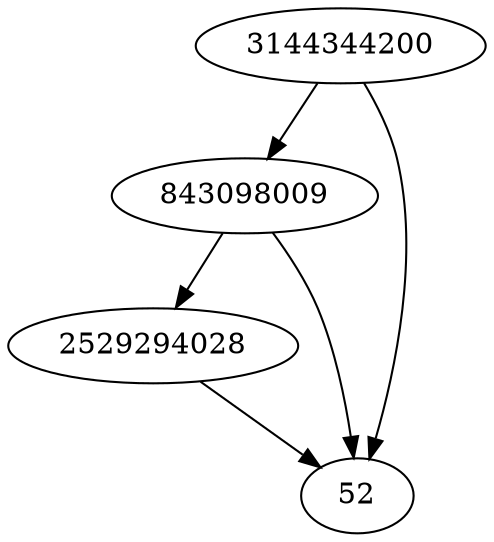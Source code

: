 strict digraph  {
3144344200;
843098009;
2529294028;
52;
3144344200 -> 52;
3144344200 -> 843098009;
843098009 -> 52;
843098009 -> 2529294028;
2529294028 -> 52;
}
